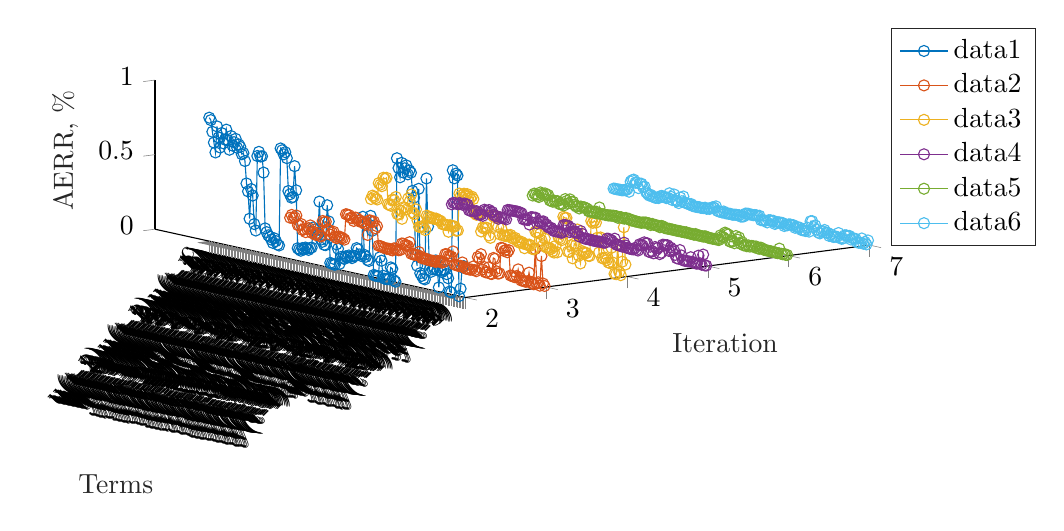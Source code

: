 % This file was created by matlab2tikz.
%
\definecolor{mycolor1}{rgb}{0.0,0.447,0.741}%
\definecolor{mycolor2}{rgb}{0.85,0.325,0.098}%
\definecolor{mycolor3}{rgb}{0.929,0.694,0.125}%
\definecolor{mycolor4}{rgb}{0.494,0.184,0.556}%
\definecolor{mycolor5}{rgb}{0.466,0.674,0.188}%
\definecolor{mycolor6}{rgb}{0.301,0.745,0.933}%
%
\begin{tikzpicture}

\begin{axis}[%
width=9.075cm,
height=3.427cm,
at={(0.166cm,-0.014cm)},
scale only axis,
xmin=2,
xmax=7,
tick align=outside,
xlabel style={font=\color{white!15!black}},
xlabel={Iteration},
ymin=0,
ymax=200,
ytick={1,2,3,4,5,6,7,8,9,10,11,12,13,14,15,16,17,18,19,20,21,22,23,24,25,26,27,28,29,30,31,32,33,34,35,36,37,38,39,40,41,42,43,44,45,46,47,48,49,50,51,52,53,54,55,56,57,58,59,60,61,62,63,64,65,66,67,68,69,70,71,72,73,74,75,76,77,78,79,80,81,82,83,84,85,86,87,88,89,90,91,92,93,94,95,96,97,98,99,100,101,102,103,104,105,106,107,108,109,110,111,112,113,114,115,116,117,118,119,120,121,122,123,124,125,126,127,128,129,130,131,132,133,134,135,136,137,138,139,140,141,142,143,144,145,146,147,148,149,150,151,152,153,154,155,156,157,158,159,160,161,162,163,164,165},
yticklabels={{y(t-4)},{y(t-3)},{y(t-2)},{y(t-1)},{u(t-4)},{u(t-3)},{u(t-2)},{u(t-1)},{y(t-4)y(t-4)},{y(t-4)y(t-3)},{y(t-4)y(t-2)},{y(t-4)y(t-1)},{y(t-4)u(t-4)},{y(t-4)u(t-3)},{y(t-4)u(t-2)},{y(t-4)u(t-1)},{y(t-3)y(t-3)},{y(t-3)y(t-2)},{y(t-3)y(t-1)},{y(t-3)u(t-4)},{y(t-3)u(t-3)},{y(t-3)u(t-2)},{y(t-3)u(t-1)},{y(t-2)y(t-2)},{y(t-2)y(t-1)},{y(t-2)u(t-4)},{y(t-2)u(t-3)},{y(t-2)u(t-2)},{y(t-2)u(t-1)},{y(t-1)y(t-1)},{y(t-1)u(t-4)},{y(t-1)u(t-3)},{y(t-1)u(t-2)},{y(t-1)u(t-1)},{u(t-4)u(t-4)},{u(t-4)u(t-3)},{u(t-4)u(t-2)},{u(t-4)u(t-1)},{u(t-3)u(t-3)},{u(t-3)u(t-2)},{u(t-3)u(t-1)},{u(t-2)u(t-2)},{u(t-2)u(t-1)},{u(t-1)u(t-1)},{y(t-4)y(t-4)y(t-4)},{y(t-4)y(t-4)y(t-3)},{y(t-4)y(t-4)y(t-2)},{y(t-4)y(t-4)y(t-1)},{y(t-4)y(t-4)u(t-4)},{y(t-4)y(t-4)u(t-3)},{y(t-4)y(t-4)u(t-2)},{y(t-4)y(t-4)u(t-1)},{y(t-4)y(t-3)y(t-3)},{y(t-4)y(t-3)y(t-2)},{y(t-4)y(t-3)y(t-1)},{y(t-4)y(t-3)u(t-4)},{y(t-4)y(t-3)u(t-3)},{y(t-4)y(t-3)u(t-2)},{y(t-4)y(t-3)u(t-1)},{y(t-4)y(t-2)y(t-2)},{y(t-4)y(t-2)y(t-1)},{y(t-4)y(t-2)u(t-4)},{y(t-4)y(t-2)u(t-3)},{y(t-4)y(t-2)u(t-2)},{y(t-4)y(t-2)u(t-1)},{y(t-4)y(t-1)y(t-1)},{y(t-4)y(t-1)u(t-4)},{y(t-4)y(t-1)u(t-3)},{y(t-4)y(t-1)u(t-2)},{y(t-4)y(t-1)u(t-1)},{y(t-4)u(t-4)u(t-4)},{y(t-4)u(t-4)u(t-3)},{y(t-4)u(t-4)u(t-2)},{y(t-4)u(t-4)u(t-1)},{y(t-4)u(t-3)u(t-3)},{y(t-4)u(t-3)u(t-2)},{y(t-4)u(t-3)u(t-1)},{y(t-4)u(t-2)u(t-2)},{y(t-4)u(t-2)u(t-1)},{y(t-4)u(t-1)u(t-1)},{y(t-3)y(t-3)y(t-3)},{y(t-3)y(t-3)y(t-2)},{y(t-3)y(t-3)y(t-1)},{y(t-3)y(t-3)u(t-4)},{y(t-3)y(t-3)u(t-3)},{y(t-3)y(t-3)u(t-2)},{y(t-3)y(t-3)u(t-1)},{y(t-3)y(t-2)y(t-2)},{y(t-3)y(t-2)y(t-1)},{y(t-3)y(t-2)u(t-4)},{y(t-3)y(t-2)u(t-3)},{y(t-3)y(t-2)u(t-2)},{y(t-3)y(t-2)u(t-1)},{y(t-3)y(t-1)y(t-1)},{y(t-3)y(t-1)u(t-4)},{y(t-3)y(t-1)u(t-3)},{y(t-3)y(t-1)u(t-2)},{y(t-3)y(t-1)u(t-1)},{y(t-3)u(t-4)u(t-4)},{y(t-3)u(t-4)u(t-3)},{y(t-3)u(t-4)u(t-2)},{y(t-3)u(t-4)u(t-1)},{y(t-3)u(t-3)u(t-3)},{y(t-3)u(t-3)u(t-2)},{y(t-3)u(t-3)u(t-1)},{y(t-3)u(t-2)u(t-2)},{y(t-3)u(t-2)u(t-1)},{y(t-3)u(t-1)u(t-1)},{y(t-2)y(t-2)y(t-2)},{y(t-2)y(t-2)y(t-1)},{y(t-2)y(t-2)u(t-4)},{y(t-2)y(t-2)u(t-3)},{y(t-2)y(t-2)u(t-2)},{y(t-2)y(t-2)u(t-1)},{y(t-2)y(t-1)y(t-1)},{y(t-2)y(t-1)u(t-4)},{y(t-2)y(t-1)u(t-3)},{y(t-2)y(t-1)u(t-2)},{y(t-2)y(t-1)u(t-1)},{y(t-2)u(t-4)u(t-4)},{y(t-2)u(t-4)u(t-3)},{y(t-2)u(t-4)u(t-2)},{y(t-2)u(t-4)u(t-1)},{y(t-2)u(t-3)u(t-3)},{y(t-2)u(t-3)u(t-2)},{y(t-2)u(t-3)u(t-1)},{y(t-2)u(t-2)u(t-2)},{y(t-2)u(t-2)u(t-1)},{y(t-2)u(t-1)u(t-1)},{y(t-1)y(t-1)y(t-1)},{y(t-1)y(t-1)u(t-4)},{y(t-1)y(t-1)u(t-3)},{y(t-1)y(t-1)u(t-2)},{y(t-1)y(t-1)u(t-1)},{y(t-1)u(t-4)u(t-4)},{y(t-1)u(t-4)u(t-3)},{y(t-1)u(t-4)u(t-2)},{y(t-1)u(t-4)u(t-1)},{y(t-1)u(t-3)u(t-3)},{y(t-1)u(t-3)u(t-2)},{y(t-1)u(t-3)u(t-1)},{y(t-1)u(t-2)u(t-2)},{y(t-1)u(t-2)u(t-1)},{y(t-1)u(t-1)u(t-1)},{u(t-4)u(t-4)u(t-4)},{u(t-4)u(t-4)u(t-3)},{u(t-4)u(t-4)u(t-2)},{u(t-4)u(t-4)u(t-1)},{u(t-4)u(t-3)u(t-3)},{u(t-4)u(t-3)u(t-2)},{u(t-4)u(t-3)u(t-1)},{u(t-4)u(t-2)u(t-2)},{u(t-4)u(t-2)u(t-1)},{u(t-4)u(t-1)u(t-1)},{u(t-3)u(t-3)u(t-3)},{u(t-3)u(t-3)u(t-2)},{u(t-3)u(t-3)u(t-1)},{u(t-3)u(t-2)u(t-2)},{u(t-3)u(t-2)u(t-1)},{u(t-3)u(t-1)u(t-1)},{u(t-2)u(t-2)u(t-2)},{u(t-2)u(t-2)u(t-1)},{u(t-2)u(t-1)u(t-1)},{u(t-1)u(t-1)u(t-1)},{c}},
yticklabel style={rotate=45},
ylabel style={font=\color{white!15!black}},
ylabel={Terms},
zmin=0,
zmax=1,
zlabel style={font=\color{white!15!black}},
zlabel={AERR, $\%$},
view={-37.5}{30},
axis background/.style={fill=white},
axis x line*=bottom,
axis y line*=left,
axis z line*=left,
legend style={at={(1.03,1)}, anchor=north west, legend cell align=left, align=left, draw=white!15!black}
]
\addplot3 [color=mycolor1, mark=o, mark options={solid, mycolor1}]
 table[row sep=crcr] {%
2	1	0.208\\
2	2	0.198\\
2	3	0.052\\
2	4	0\\
2	5	0.807\\
2	6	0.817\\
2	7	0.783\\
2	8	0.835\\
2	9	0.014\\
2	10	0.017\\
2	11	0.104\\
2	12	0.129\\
2	13	0.156\\
2	14	0.154\\
2	15	0.136\\
2	16	0.145\\
2	17	0.029\\
2	18	0.143\\
2	19	0.205\\
2	20	0.148\\
2	21	0.141\\
2	22	0.122\\
2	23	0.133\\
2	24	0.421\\
2	25	0.741\\
2	26	0.062\\
2	27	0.066\\
2	28	0.081\\
2	29	0.097\\
2	30	0.66\\
2	31	0.142\\
2	32	0.211\\
2	33	0.594\\
2	34	0.637\\
2	35	0.757\\
2	36	0.769\\
2	37	0.741\\
2	38	0.799\\
2	39	0.777\\
2	40	0.747\\
2	41	0.809\\
2	42	0.71\\
2	43	0.77\\
2	44	0.833\\
2	45	0.003\\
2	46	0.011\\
2	47	0.085\\
2	48	0.092\\
2	49	0.01\\
2	50	0.01\\
2	51	0.007\\
2	52	0.007\\
2	53	0.025\\
2	54	0.123\\
2	55	0.144\\
2	56	0.014\\
2	57	0.014\\
2	58	0.014\\
2	59	0.016\\
2	60	0.31\\
2	61	0.408\\
2	62	0.103\\
2	63	0.108\\
2	64	0.127\\
2	65	0.137\\
2	66	0.39\\
2	67	0.125\\
2	68	0.133\\
2	69	0.165\\
2	70	0.171\\
2	71	0.115\\
2	72	0.113\\
2	73	0.097\\
2	74	0.103\\
2	75	0.11\\
2	76	0.095\\
2	77	0.1\\
2	78	0.08\\
2	79	0.084\\
2	80	0.089\\
2	81	0.04\\
2	82	0.139\\
2	83	0.166\\
2	84	0.027\\
2	85	0.028\\
2	86	0.03\\
2	87	0.033\\
2	88	0.309\\
2	89	0.415\\
2	90	0.145\\
2	91	0.145\\
2	92	0.163\\
2	93	0.175\\
2	94	0.428\\
2	95	0.202\\
2	96	0.202\\
2	97	0.234\\
2	98	0.245\\
2	99	0.108\\
2	100	0.103\\
2	101	0.088\\
2	102	0.095\\
2	103	0.099\\
2	104	0.084\\
2	105	0.091\\
2	106	0.071\\
2	107	0.077\\
2	108	0.083\\
2	109	0.469\\
2	110	0.629\\
2	111	0.42\\
2	112	0.413\\
2	113	0.433\\
2	114	0.453\\
2	115	0.671\\
2	116	0.709\\
2	117	0.692\\
2	118	0.717\\
2	119	0.727\\
2	120	0.074\\
2	121	0.078\\
2	122	0.099\\
2	123	0.115\\
2	124	0.082\\
2	125	0.102\\
2	126	0.119\\
2	127	0.126\\
2	128	0.145\\
2	129	0.168\\
2	130	0.54\\
2	131	0.647\\
2	132	0.643\\
2	133	0.672\\
2	134	0.642\\
2	135	0.14\\
2	136	0.181\\
2	137	0.37\\
2	138	0.411\\
2	139	0.21\\
2	140	0.391\\
2	141	0.442\\
2	142	0.59\\
2	143	0.641\\
2	144	0.631\\
2	145	0.678\\
2	146	0.692\\
2	147	0.667\\
2	148	0.725\\
2	149	0.7\\
2	150	0.675\\
2	151	0.737\\
2	152	0.643\\
2	153	0.705\\
2	154	0.773\\
2	155	0.704\\
2	156	0.677\\
2	157	0.743\\
2	158	0.644\\
2	159	0.709\\
2	160	0.781\\
2	161	0.604\\
2	162	0.668\\
2	163	0.738\\
2	164	0.814\\
2	165	0.828\\
};
 \addlegendentry{data1}

\addplot3 [color=mycolor2, mark=o, mark options={solid, mycolor2}]
 table[row sep=crcr] {%
3	1	0.005\\
3	2	0.019\\
3	3	0.201\\
3	4	0\\
3	5	0.02\\
3	6	0.01\\
3	7	0.239\\
3	8	0\\
3	9	0.004\\
3	10	0.012\\
3	11	0.071\\
3	12	0.011\\
3	13	0.005\\
3	14	0.006\\
3	15	0.009\\
3	16	0.007\\
3	17	0.022\\
3	18	0.077\\
3	19	0.03\\
3	20	0.02\\
3	21	0.021\\
3	22	0.024\\
3	23	0.025\\
3	24	0.192\\
3	25	0.176\\
3	26	0.189\\
3	27	0.18\\
3	28	0.196\\
3	29	0.197\\
3	30	0.023\\
3	31	0.019\\
3	32	0.032\\
3	33	0.113\\
3	34	0.117\\
3	35	0.007\\
3	36	0.007\\
3	37	0.047\\
3	38	0.012\\
3	39	0.009\\
3	40	0.043\\
3	41	0.023\\
3	42	0.124\\
3	43	0.093\\
3	44	0.101\\
3	45	0.003\\
3	46	0.008\\
3	47	0.03\\
3	48	0.007\\
3	49	0.004\\
3	50	0.005\\
3	51	0.006\\
3	52	0.005\\
3	53	0.014\\
3	54	0.041\\
3	55	0.016\\
3	56	0.012\\
3	57	0.013\\
3	58	0.014\\
3	59	0.015\\
3	60	0.101\\
3	61	0.064\\
3	62	0.064\\
3	63	0.065\\
3	64	0.073\\
3	65	0.072\\
3	66	0.017\\
3	67	0.01\\
3	68	0.012\\
3	69	0.015\\
3	70	0.014\\
3	71	0.006\\
3	72	0.006\\
3	73	0.009\\
3	74	0.007\\
3	75	0.007\\
3	76	0.01\\
3	77	0.008\\
3	78	0.013\\
3	79	0.011\\
3	80	0.01\\
3	81	0.02\\
3	82	0.047\\
3	83	0.025\\
3	84	0.022\\
3	85	0.022\\
3	86	0.024\\
3	87	0.024\\
3	88	0.099\\
3	89	0.071\\
3	90	0.074\\
3	91	0.073\\
3	92	0.079\\
3	93	0.079\\
3	94	0.033\\
3	95	0.029\\
3	96	0.03\\
3	97	0.034\\
3	98	0.035\\
3	99	0.019\\
3	100	0.02\\
3	101	0.024\\
3	102	0.024\\
3	103	0.021\\
3	104	0.024\\
3	105	0.025\\
3	106	0.028\\
3	107	0.029\\
3	108	0.03\\
3	109	0.158\\
3	110	0.142\\
3	111	0.185\\
3	112	0.179\\
3	113	0.186\\
3	114	0.186\\
3	115	0.086\\
3	116	0.163\\
3	117	0.156\\
3	118	0.166\\
3	119	0.162\\
3	120	0.172\\
3	121	0.166\\
3	122	0.183\\
3	123	0.184\\
3	124	0.159\\
3	125	0.175\\
3	126	0.176\\
3	127	0.191\\
3	128	0.192\\
3	129	0.193\\
3	130	0.02\\
3	131	0.027\\
3	132	0.029\\
3	133	0.033\\
3	134	0.03\\
3	135	0.018\\
3	136	0.025\\
3	137	0.057\\
3	138	0.049\\
3	139	0.032\\
3	140	0.062\\
3	141	0.064\\
3	142	0.113\\
3	143	0.107\\
3	144	0.113\\
3	145	0.007\\
3	146	0.008\\
3	147	0.027\\
3	148	0.012\\
3	149	0.01\\
3	150	0.028\\
3	151	0.017\\
3	152	0.065\\
3	153	0.045\\
3	154	0.036\\
3	155	0.013\\
3	156	0.029\\
3	157	0.023\\
3	158	0.061\\
3	159	0.048\\
3	160	0.049\\
3	161	0.111\\
3	162	0.096\\
3	163	0.088\\
3	164	0.108\\
3	165	0.087\\
};
 \addlegendentry{data2}

\addplot3 [color=mycolor3, mark=o, mark options={solid, mycolor3}]
 table[row sep=crcr] {%
4	1	0.078\\
4	2	0.326\\
4	3	0.093\\
4	4	0\\
4	5	0.019\\
4	6	0.2\\
4	7	0\\
4	8	0\\
4	9	0.073\\
4	10	0.17\\
4	11	0.065\\
4	12	0.067\\
4	13	0.081\\
4	14	0.094\\
4	15	0.086\\
4	16	0.087\\
4	17	0.223\\
4	18	0.12\\
4	19	0.217\\
4	20	0.316\\
4	21	0.326\\
4	22	0.31\\
4	23	0.32\\
4	24	0.083\\
4	25	0.082\\
4	26	0.098\\
4	27	0.098\\
4	28	0.099\\
4	29	0.104\\
4	30	0.019\\
4	31	0.069\\
4	32	0.242\\
4	33	0.133\\
4	34	0.143\\
4	35	0.042\\
4	36	0.127\\
4	37	0.08\\
4	38	0.08\\
4	39	0.304\\
4	40	0.301\\
4	41	0.307\\
4	42	0.148\\
4	43	0.153\\
4	44	0.16\\
4	45	0.059\\
4	46	0.1\\
4	47	0.053\\
4	48	0.06\\
4	49	0.072\\
4	50	0.077\\
4	51	0.074\\
4	52	0.076\\
4	53	0.133\\
4	54	0.086\\
4	55	0.117\\
4	56	0.158\\
4	57	0.165\\
4	58	0.161\\
4	59	0.166\\
4	60	0.046\\
4	61	0.045\\
4	62	0.065\\
4	63	0.07\\
4	64	0.065\\
4	65	0.067\\
4	66	0.039\\
4	67	0.068\\
4	68	0.077\\
4	69	0.069\\
4	70	0.071\\
4	71	0.081\\
4	72	0.094\\
4	73	0.086\\
4	74	0.088\\
4	75	0.107\\
4	76	0.1\\
4	77	0.101\\
4	78	0.092\\
4	79	0.093\\
4	80	0.094\\
4	81	0.137\\
4	82	0.095\\
4	83	0.143\\
4	84	0.212\\
4	85	0.212\\
4	86	0.204\\
4	87	0.212\\
4	88	0.058\\
4	89	0.072\\
4	90	0.119\\
4	91	0.12\\
4	92	0.111\\
4	93	0.115\\
4	94	0.087\\
4	95	0.204\\
4	96	0.208\\
4	97	0.192\\
4	98	0.199\\
4	99	0.293\\
4	100	0.307\\
4	101	0.295\\
4	102	0.305\\
4	103	0.317\\
4	104	0.304\\
4	105	0.315\\
4	106	0.287\\
4	107	0.298\\
4	108	0.309\\
4	109	0.059\\
4	110	0.055\\
4	111	0.081\\
4	112	0.08\\
4	113	0.08\\
4	114	0.083\\
4	115	0.037\\
4	116	0.08\\
4	117	0.079\\
4	118	0.078\\
4	119	0.079\\
4	120	0.096\\
4	121	0.1\\
4	122	0.101\\
4	123	0.107\\
4	124	0.103\\
4	125	0.102\\
4	126	0.108\\
4	127	0.102\\
4	128	0.107\\
4	129	0.113\\
4	130	0.014\\
4	131	0.028\\
4	132	0.035\\
4	133	0.027\\
4	134	0.026\\
4	135	0.068\\
4	136	0.139\\
4	137	0.104\\
4	138	0.113\\
4	139	0.232\\
4	140	0.184\\
4	141	0.201\\
4	142	0.125\\
4	143	0.134\\
4	144	0.135\\
4	145	0.055\\
4	146	0.107\\
4	147	0.079\\
4	148	0.08\\
4	149	0.192\\
4	150	0.168\\
4	151	0.171\\
4	152	0.126\\
4	153	0.129\\
4	154	0.133\\
4	155	0.307\\
4	156	0.297\\
4	157	0.303\\
4	158	0.244\\
4	159	0.252\\
4	160	0.26\\
4	161	0.148\\
4	162	0.154\\
4	163	0.161\\
4	164	0.167\\
4	165	0.142\\
};
 \addlegendentry{data3}

\addplot3 [color=mycolor4, mark=o, mark options={solid, mycolor4}]
 table[row sep=crcr] {%
5	1	0.001\\
5	2	0\\
5	3	0.07\\
5	4	0\\
5	5	0.007\\
5	6	0.056\\
5	7	0\\
5	8	0\\
5	9	0.001\\
5	10	0.006\\
5	11	0.034\\
5	12	0.003\\
5	13	0.002\\
5	14	0.002\\
5	15	0.002\\
5	16	0.002\\
5	17	0.032\\
5	18	0.066\\
5	19	0.006\\
5	20	0.007\\
5	21	0.027\\
5	22	0.058\\
5	23	0.048\\
5	24	0.069\\
5	25	0.044\\
5	26	0.08\\
5	27	0.078\\
5	28	0.077\\
5	29	0.077\\
5	30	0.021\\
5	31	0.009\\
5	32	0.049\\
5	33	0.045\\
5	34	0.05\\
5	35	0.005\\
5	36	0.018\\
5	37	0.008\\
5	38	0.009\\
5	39	0.063\\
5	40	0.06\\
5	41	0.065\\
5	42	0.042\\
5	43	0.043\\
5	44	0.045\\
5	45	0.001\\
5	46	0.004\\
5	47	0.014\\
5	48	0.002\\
5	49	0.001\\
5	50	0.001\\
5	51	0.002\\
5	52	0.002\\
5	53	0.016\\
5	54	0.033\\
5	55	0.004\\
5	56	0.006\\
5	57	0.007\\
5	58	0.009\\
5	59	0.008\\
5	60	0.046\\
5	61	0.018\\
5	62	0.03\\
5	63	0.033\\
5	64	0.036\\
5	65	0.035\\
5	66	0.006\\
5	67	0.003\\
5	68	0.004\\
5	69	0.004\\
5	70	0.004\\
5	71	0.002\\
5	72	0.002\\
5	73	0.002\\
5	74	0.002\\
5	75	0.003\\
5	76	0.003\\
5	77	0.003\\
5	78	0.003\\
5	79	0.003\\
5	80	0.003\\
5	81	0.03\\
5	82	0.047\\
5	83	0.009\\
5	84	0.029\\
5	85	0.03\\
5	86	0.034\\
5	87	0.031\\
5	88	0.053\\
5	89	0.024\\
5	90	0.064\\
5	91	0.063\\
5	92	0.064\\
5	93	0.062\\
5	94	0.008\\
5	95	0.007\\
5	96	0.009\\
5	97	0.009\\
5	98	0.009\\
5	99	0.007\\
5	100	0.014\\
5	101	0.025\\
5	102	0.022\\
5	103	0.026\\
5	104	0.041\\
5	105	0.038\\
5	106	0.057\\
5	107	0.052\\
5	108	0.046\\
5	109	0.052\\
5	110	0.034\\
5	111	0.07\\
5	112	0.068\\
5	113	0.068\\
5	114	0.067\\
5	115	0.015\\
5	116	0.043\\
5	117	0.043\\
5	118	0.043\\
5	119	0.041\\
5	120	0.079\\
5	121	0.082\\
5	122	0.083\\
5	123	0.084\\
5	124	0.083\\
5	125	0.083\\
5	126	0.083\\
5	127	0.082\\
5	128	0.082\\
5	129	0.081\\
5	130	0.015\\
5	131	0.02\\
5	132	0.022\\
5	133	0.019\\
5	134	0.021\\
5	135	0.008\\
5	136	0.021\\
5	137	0.022\\
5	138	0.027\\
5	139	0.044\\
5	140	0.043\\
5	141	0.053\\
5	142	0.043\\
5	143	0.044\\
5	144	0.048\\
5	145	0.005\\
5	146	0.012\\
5	147	0.007\\
5	148	0.008\\
5	149	0.027\\
5	150	0.022\\
5	151	0.024\\
5	152	0.019\\
5	153	0.02\\
5	154	0.022\\
5	155	0.058\\
5	156	0.056\\
5	157	0.06\\
5	158	0.049\\
5	159	0.052\\
5	160	0.057\\
5	161	0.046\\
5	162	0.047\\
5	163	0.048\\
5	164	0.049\\
5	165	0.036\\
};
 \addlegendentry{data4}

\addplot3 [color=mycolor5, mark=o, mark options={solid, mycolor5}]
 table[row sep=crcr] {%
6	1	0.002\\
6	2	0\\
6	3	0.005\\
6	4	0\\
6	5	0.001\\
6	6	0.033\\
6	7	0\\
6	8	0\\
6	9	0.001\\
6	10	0.002\\
6	11	0.002\\
6	12	0.002\\
6	13	0.002\\
6	14	0.002\\
6	15	0.002\\
6	16	0.002\\
6	17	0.009\\
6	18	0.012\\
6	19	0.002\\
6	20	0.003\\
6	21	0.013\\
6	22	0.005\\
6	23	0.011\\
6	24	0.01\\
6	25	0.003\\
6	26	0.009\\
6	27	0.001\\
6	28	0.005\\
6	29	0.002\\
6	30	0.021\\
6	31	0.008\\
6	32	0.048\\
6	33	0.031\\
6	34	0.053\\
6	35	0.003\\
6	36	0.014\\
6	37	0.007\\
6	38	0.008\\
6	39	0.052\\
6	40	0.056\\
6	41	0.06\\
6	42	0.025\\
6	43	0.029\\
6	44	0.035\\
6	45	0.001\\
6	46	0.002\\
6	47	0.002\\
6	48	0.002\\
6	49	0.001\\
6	50	0.001\\
6	51	0.001\\
6	52	0.001\\
6	53	0.005\\
6	54	0.006\\
6	55	0.001\\
6	56	0.002\\
6	57	0.002\\
6	58	0.002\\
6	59	0.002\\
6	60	0.007\\
6	61	0.0\\
6	62	0.002\\
6	63	0.002\\
6	64	0.002\\
6	65	0.002\\
6	66	0.005\\
6	67	0.002\\
6	68	0.003\\
6	69	0.002\\
6	70	0.003\\
6	71	0.002\\
6	72	0.002\\
6	73	0.002\\
6	74	0.002\\
6	75	0.003\\
6	76	0.002\\
6	77	0.003\\
6	78	0.002\\
6	79	0.002\\
6	80	0.002\\
6	81	0.01\\
6	82	0.011\\
6	83	0.0\\
6	84	0.007\\
6	85	0.007\\
6	86	0.008\\
6	87	0.007\\
6	88	0.011\\
6	89	0.001\\
6	90	0.01\\
6	91	0.009\\
6	92	0.011\\
6	93	0.008\\
6	94	0.007\\
6	95	0.002\\
6	96	0.003\\
6	97	0.002\\
6	98	0.004\\
6	99	0.002\\
6	100	0.006\\
6	101	0.003\\
6	102	0.005\\
6	103	0.011\\
6	104	0.008\\
6	105	0.012\\
6	106	0.005\\
6	107	0.006\\
6	108	0.01\\
6	109	0.008\\
6	110	0.001\\
6	111	0.01\\
6	112	0.008\\
6	113	0.009\\
6	114	0.006\\
6	115	0.006\\
6	116	0.003\\
6	117	0.003\\
6	118	0.002\\
6	119	0.004\\
6	120	0.002\\
6	121	0.002\\
6	122	0.043\\
6	123	0\\
6	124	0.01\\
6	125	0.0\\
6	126	0.006\\
6	127	0.005\\
6	128	0.001\\
6	129	0.002\\
6	130	0.017\\
6	131	0.02\\
6	132	0.022\\
6	133	0.019\\
6	134	0.022\\
6	135	0.007\\
6	136	0.019\\
6	137	0.015\\
6	138	0.024\\
6	139	0.042\\
6	140	0.039\\
6	141	0.054\\
6	142	0.026\\
6	143	0.039\\
6	144	0.049\\
6	145	0.004\\
6	146	0.011\\
6	147	0.007\\
6	148	0.008\\
6	149	0.024\\
6	150	0.02\\
6	151	0.022\\
6	152	0.013\\
6	153	0.015\\
6	154	0.018\\
6	155	0.051\\
6	156	0.052\\
6	157	0.057\\
6	158	0.045\\
6	159	0.051\\
6	160	0.057\\
6	161	0.024\\
6	162	0.028\\
6	163	0.034\\
6	164	0.04\\
6	165	0.025\\
};
 \addlegendentry{data5}

\addplot3 [color=mycolor6, mark=o, mark options={solid, mycolor6}]
 table[row sep=crcr] {%
7	1	0.029\\
7	2	0\\
7	3	0.014\\
7	4	0\\
7	5	0.033\\
7	6	0.002\\
7	7	0\\
7	8	0\\
7	9	0.021\\
7	10	0.021\\
7	11	0.021\\
7	12	0.01\\
7	13	0.032\\
7	14	0.029\\
7	15	0.031\\
7	16	0.029\\
7	17	0.006\\
7	18	0.001\\
7	19	0.004\\
7	20	0.035\\
7	21	0.007\\
7	22	0.007\\
7	23	0.002\\
7	24	0.002\\
7	25	0.015\\
7	26	0.002\\
7	27	0.02\\
7	28	0.019\\
7	29	0.035\\
7	30	0.024\\
7	31	0.019\\
7	32	0.005\\
7	33	0.009\\
7	34	0.026\\
7	35	0.052\\
7	36	0.038\\
7	37	0.076\\
7	38	0.073\\
7	39	0.001\\
7	40	0.025\\
7	41	0\\
7	42	0.002\\
7	43	0.001\\
7	44	0.001\\
7	45	0.014\\
7	46	0.013\\
7	47	0.014\\
7	48	0.006\\
7	49	0.021\\
7	50	0.02\\
7	51	0.021\\
7	52	0.02\\
7	53	0.011\\
7	54	0.011\\
7	55	0.002\\
7	56	0.02\\
7	57	0.019\\
7	58	0.019\\
7	59	0.018\\
7	60	0.01\\
7	61	0.002\\
7	62	0.021\\
7	63	0.019\\
7	64	0.02\\
7	65	0.018\\
7	66	0.001\\
7	67	0.01\\
7	68	0.009\\
7	69	0.009\\
7	70	0.007\\
7	71	0.034\\
7	72	0.031\\
7	73	0.033\\
7	74	0.032\\
7	75	0.029\\
7	76	0.03\\
7	77	0.029\\
7	78	0.031\\
7	79	0.03\\
7	80	0.028\\
7	81	0.007\\
7	82	0.004\\
7	83	0.001\\
7	84	0.008\\
7	85	0.006\\
7	86	0.006\\
7	87	0.005\\
7	88	0.002\\
7	89	0.002\\
7	90	0.004\\
7	91	0.002\\
7	92	0.002\\
7	93	0.001\\
7	94	0.01\\
7	95	0.001\\
7	96	0.003\\
7	97	0.003\\
7	98	0.005\\
7	99	0.033\\
7	100	0.02\\
7	101	0.023\\
7	102	0.016\\
7	103	0.007\\
7	104	0.007\\
7	105	0.003\\
7	106	0.008\\
7	107	0.003\\
7	108	0.002\\
7	109	0.001\\
7	110	0.003\\
7	111	0.001\\
7	112	0.001\\
7	113	0.001\\
7	114	0.001\\
7	115	0.012\\
7	116	0.006\\
7	117	0.01\\
7	118	0.01\\
7	119	0.013\\
7	120	0.051\\
7	121	0.017\\
7	122	0.04\\
7	123	0\\
7	124	0.01\\
7	125	0.014\\
7	126	0.051\\
7	127	0.011\\
7	128	0.031\\
7	129	0.052\\
7	130	0.02\\
7	131	0.015\\
7	132	0.021\\
7	133	0.021\\
7	134	0.023\\
7	135	0.018\\
7	136	0.004\\
7	137	0.004\\
7	138	0.001\\
7	139	0.003\\
7	140	0.006\\
7	141	0.014\\
7	142	0.007\\
7	143	0.016\\
7	144	0.025\\
7	145	0.06\\
7	146	0.055\\
7	147	0.075\\
7	148	0.072\\
7	149	0.041\\
7	150	0.077\\
7	151	0.072\\
7	152	0.091\\
7	153	0.085\\
7	154	0.073\\
7	155	0.003\\
7	156	0.019\\
7	157	0.009\\
7	158	0.008\\
7	159	0.003\\
7	160	0.002\\
7	161	0.003\\
7	162	0.002\\
7	163	0.001\\
7	164	0.002\\
7	165	0.001\\
};
 \addlegendentry{data6}

\end{axis}
\end{tikzpicture}%